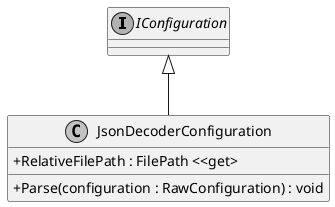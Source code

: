 @startuml
skinparam monochrome true
skinparam classAttributeIconSize 0

interface IConfiguration

IConfiguration <|-- JsonDecoderConfiguration
!startsub default
class JsonDecoderConfiguration {
    + RelativeFilePath : FilePath <<get>
    + Parse(configuration : RawConfiguration) : void
}
!endsub

@enduml
